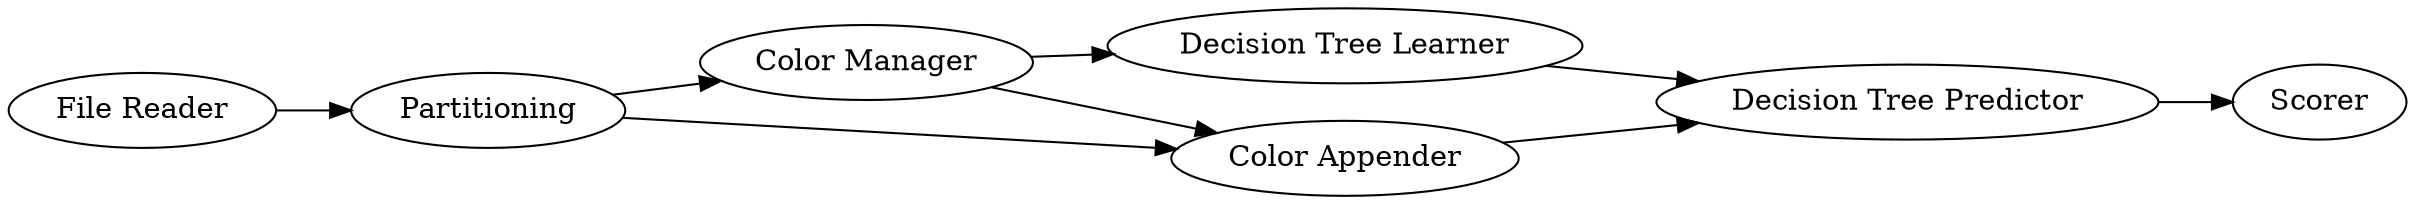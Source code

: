 digraph {
	"-1032956623330731508_4" [label="Decision Tree Learner"]
	"-1032956623330731508_1" [label="File Reader"]
	"-1032956623330731508_3" [label="Color Manager"]
	"-1032956623330731508_6" [label="Color Appender"]
	"-1032956623330731508_7" [label=Scorer]
	"-1032956623330731508_2" [label=Partitioning]
	"-1032956623330731508_5" [label="Decision Tree Predictor"]
	"-1032956623330731508_5" -> "-1032956623330731508_7"
	"-1032956623330731508_1" -> "-1032956623330731508_2"
	"-1032956623330731508_6" -> "-1032956623330731508_5"
	"-1032956623330731508_3" -> "-1032956623330731508_4"
	"-1032956623330731508_4" -> "-1032956623330731508_5"
	"-1032956623330731508_3" -> "-1032956623330731508_6"
	"-1032956623330731508_2" -> "-1032956623330731508_6"
	"-1032956623330731508_2" -> "-1032956623330731508_3"
	rankdir=LR
}
